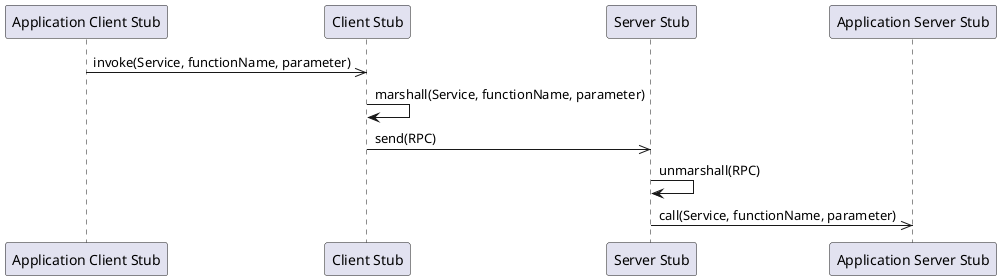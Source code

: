 @startuml
participant "Application Client Stub" as AcS
participant "Client Stub" as CS
'participant "Proxy" as P
participant "Server Stub" as SerS
participant "Application Server Stub" as ASerS

AcS ->> CS: invoke(Service, functionName, parameter)
CS -> CS: marshall(Service, functionName, parameter)
CS ->> SerS: send(RPC)
SerS -> SerS: unmarshall(RPC)
SerS ->> ASerS: call(Service, functionName, parameter)
@enduml